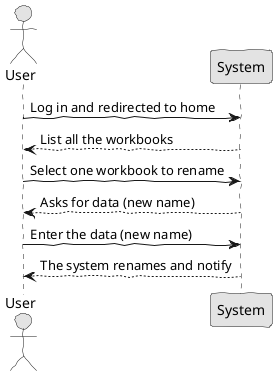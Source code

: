 @startuml Pedro
skinparam handwritten true
skinparam monochrome true
skinparam packageStyle rect
skinparam defaultFontName FG Virgil
skinparam shadowing false

actor User

User -> System : Log in and redirected to home
System --> User : List all the workbooks
User->System : Select one workbook to rename
System-->User : Asks for data (new name)
User->System : Enter the data (new name)
System --> User : The system renames and notify
@enduml
